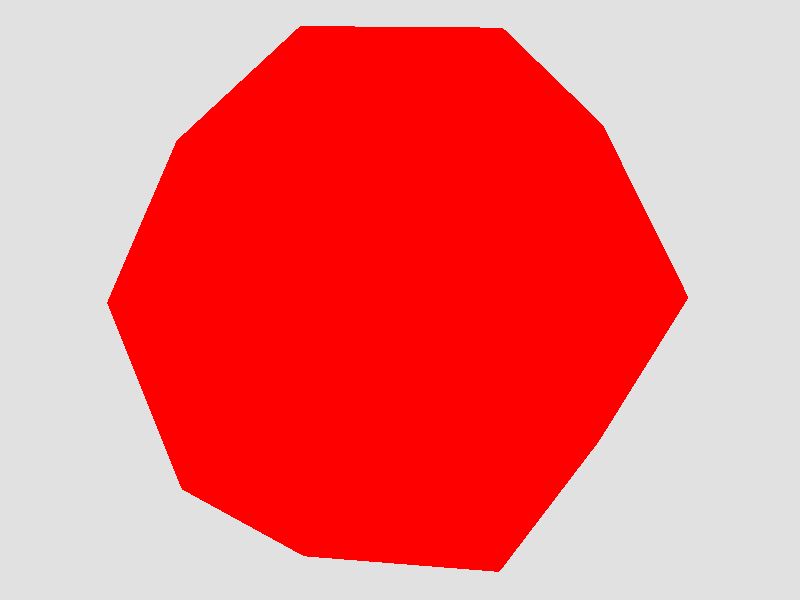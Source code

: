 #include "colors.inc"

camera {
 location <4, 2, -13>
 look_at 0
 angle 20
}

light_source { <3, 8, -15> White }
background { Gray75 }

#declare frame_w = 0.03;
#declare frame_t = texture {
 pigment { color Red }
 finish { ambient .2 diffuse 0.8 specular 1 }
}

#declare body_t = texture { 
 pigment { color Red filter 0.6 }
}

#declare Phi = (1 + sqrt(5)) / 2;
#declare PhiInv = 1 / Phi;
#declare Edge = -1 + sqrt(5);
#declare N = 20;

#declare Points = array[N] {
 <1, 1, 1>,
 <1, 1, -1>,
 <1, -1, 1>,
 <1, -1, -1>,
 <-1, 1, 1>,
 <-1, 1, -1>,
 <-1, -1, 1>,
 <-1, -1, -1>,
 <0, PhiInv, Phi>,
 <0, PhiInv, -Phi>,
 <0, -PhiInv, Phi>,
 <0, -PhiInv, -Phi>,
 <PhiInv, Phi, 0>,
 <PhiInv, -Phi, 0>,
 <-PhiInv, Phi, 0>,
 <-PhiInv, -Phi, 0>,
 <Phi, 0, PhiInv>,
 <Phi, 0, -PhiInv>,
 <-Phi, 0, PhiInv>,
 <-Phi, 0, -PhiInv>
}

#declare Planes = array[12];
#declare PlanesFound = 0;

union {
 #declare I = 0;
 #while (I < N)

  sphere { Points[I], frame_w }

  #local J = 0;
  #while (J < I)
   #if (vlength(Points[I] - Points[J]) = Edge)
    cylinder { Points[I], Points[J], frame_w }

    #local K = J + 1;
    #while (K < N)

     #if ((PlanesFound < 12) & (K != I) & (vlength(Points[K] - Points[I]) = Edge))

      #local P = vnormalize(vcross(Points[J] - Points[I], Points[K] - Points[I]));
      #local Plane = P / vdot(P, Points[I]);

      #local L = 0;
      #local Unique = 1;
      #while (L < PlanesFound)

       #if (vlength(Planes[L] - Plane) = 0) #local Unique = 0; #end
       #local L = L + 1;
      #end

      #if (Unique)

       #declare Planes[PlanesFound] = Plane;
       #declare PlanesFound = PlanesFound + 1;
      #end
     #end
     #local K = K + 1;
    #end

   #end
   #local J  = J + 1;
  #end

  #declare I = I + 1;
 #end

 texture { frame_t }
}

intersection {

 #declare I = 0;
 #while (I < PlanesFound)

  plane { Planes[I], 1 / vlength(Planes[I]) }
  #declare I = I + 1;
 #end

 texture { body_t }
}
